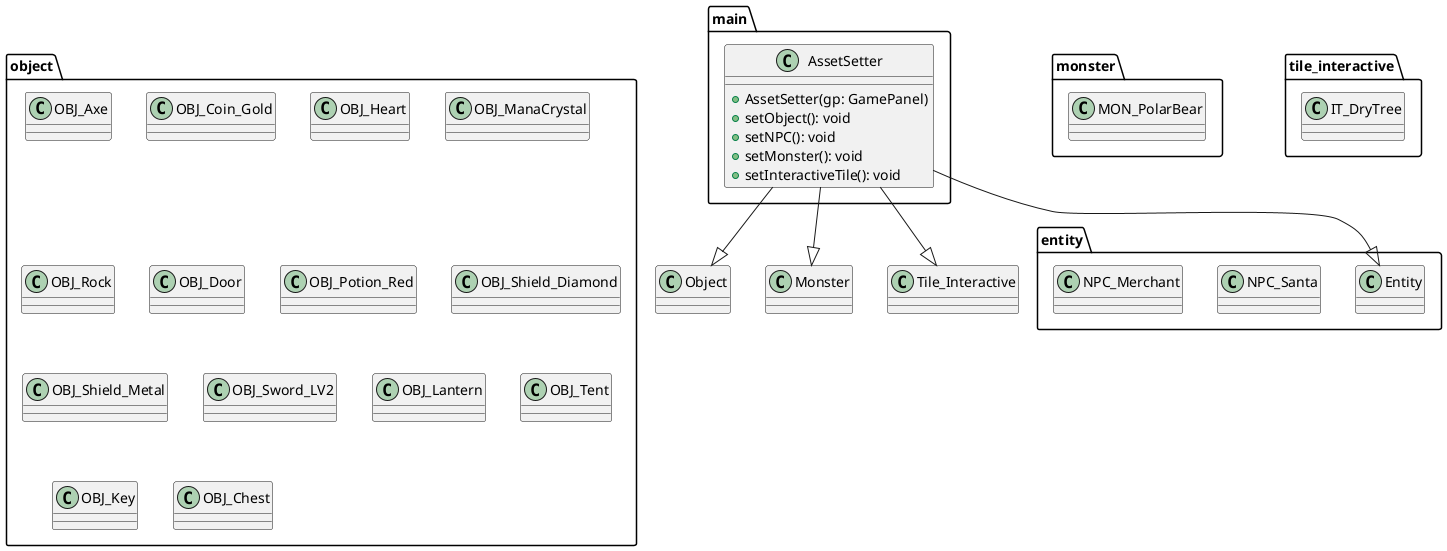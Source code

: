 @startuml AssetSetter

package main {
    class AssetSetter {
        + AssetSetter(gp: GamePanel)
        + setObject(): void
        + setNPC(): void
        + setMonster(): void
        + setInteractiveTile(): void
    }
}

package object {
    class OBJ_Axe
    class OBJ_Coin_Gold
    class OBJ_Heart
    class OBJ_ManaCrystal
    class OBJ_Rock
    class OBJ_Door
    class OBJ_Potion_Red
    class OBJ_Shield_Diamond
    class OBJ_Shield_Metal
    class OBJ_Sword_LV2
    class OBJ_Lantern
    class OBJ_Tent
    class OBJ_Key
    class OBJ_Chest
}

package entity {
    class Entity
    class NPC_Santa
    class NPC_Merchant
}

package monster {
    class MON_PolarBear
}

package tile_interactive {
    class IT_DryTree
}

AssetSetter --|> Object
AssetSetter --|> Entity
AssetSetter --|> Monster
AssetSetter --|> Tile_Interactive

@enduml
